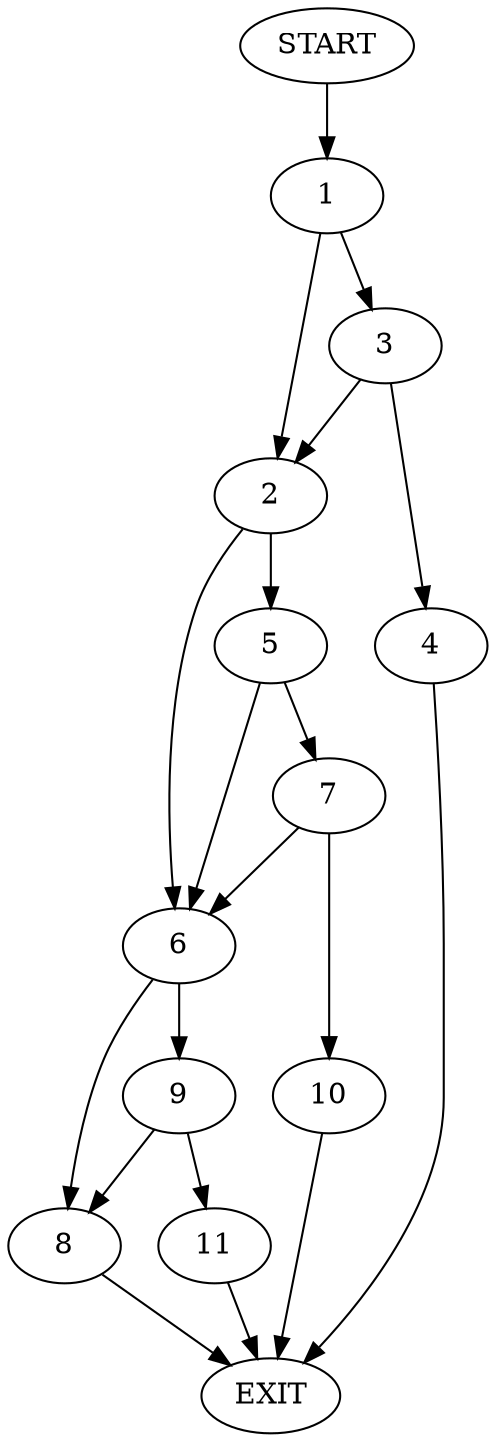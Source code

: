 digraph {
0 [label="START"]
12 [label="EXIT"]
0 -> 1
1 -> 2
1 -> 3
3 -> 4
3 -> 2
2 -> 5
2 -> 6
4 -> 12
5 -> 7
5 -> 6
6 -> 8
6 -> 9
7 -> 6
7 -> 10
10 -> 12
9 -> 8
9 -> 11
8 -> 12
11 -> 12
}
